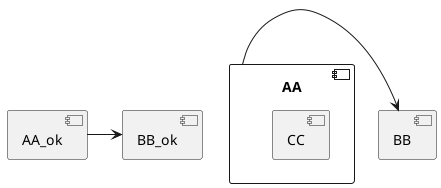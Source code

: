 {
  "sha1": "jsxu85gf6avl8x29dakoa4zvdaxwoz8",
  "insertion": {
    "when": "2024-06-03T18:59:32.213Z",
    "user": "plantuml@gmail.com"
  }
}
@startuml
!pragma horizontalLineBetweenDifferentPackageAllowed
component AA_ok {
}
[BB_ok]
AA_ok -r-> BB_ok
component AA {
  [CC]
}
[BB]
AA -r-> BB
@enduml
